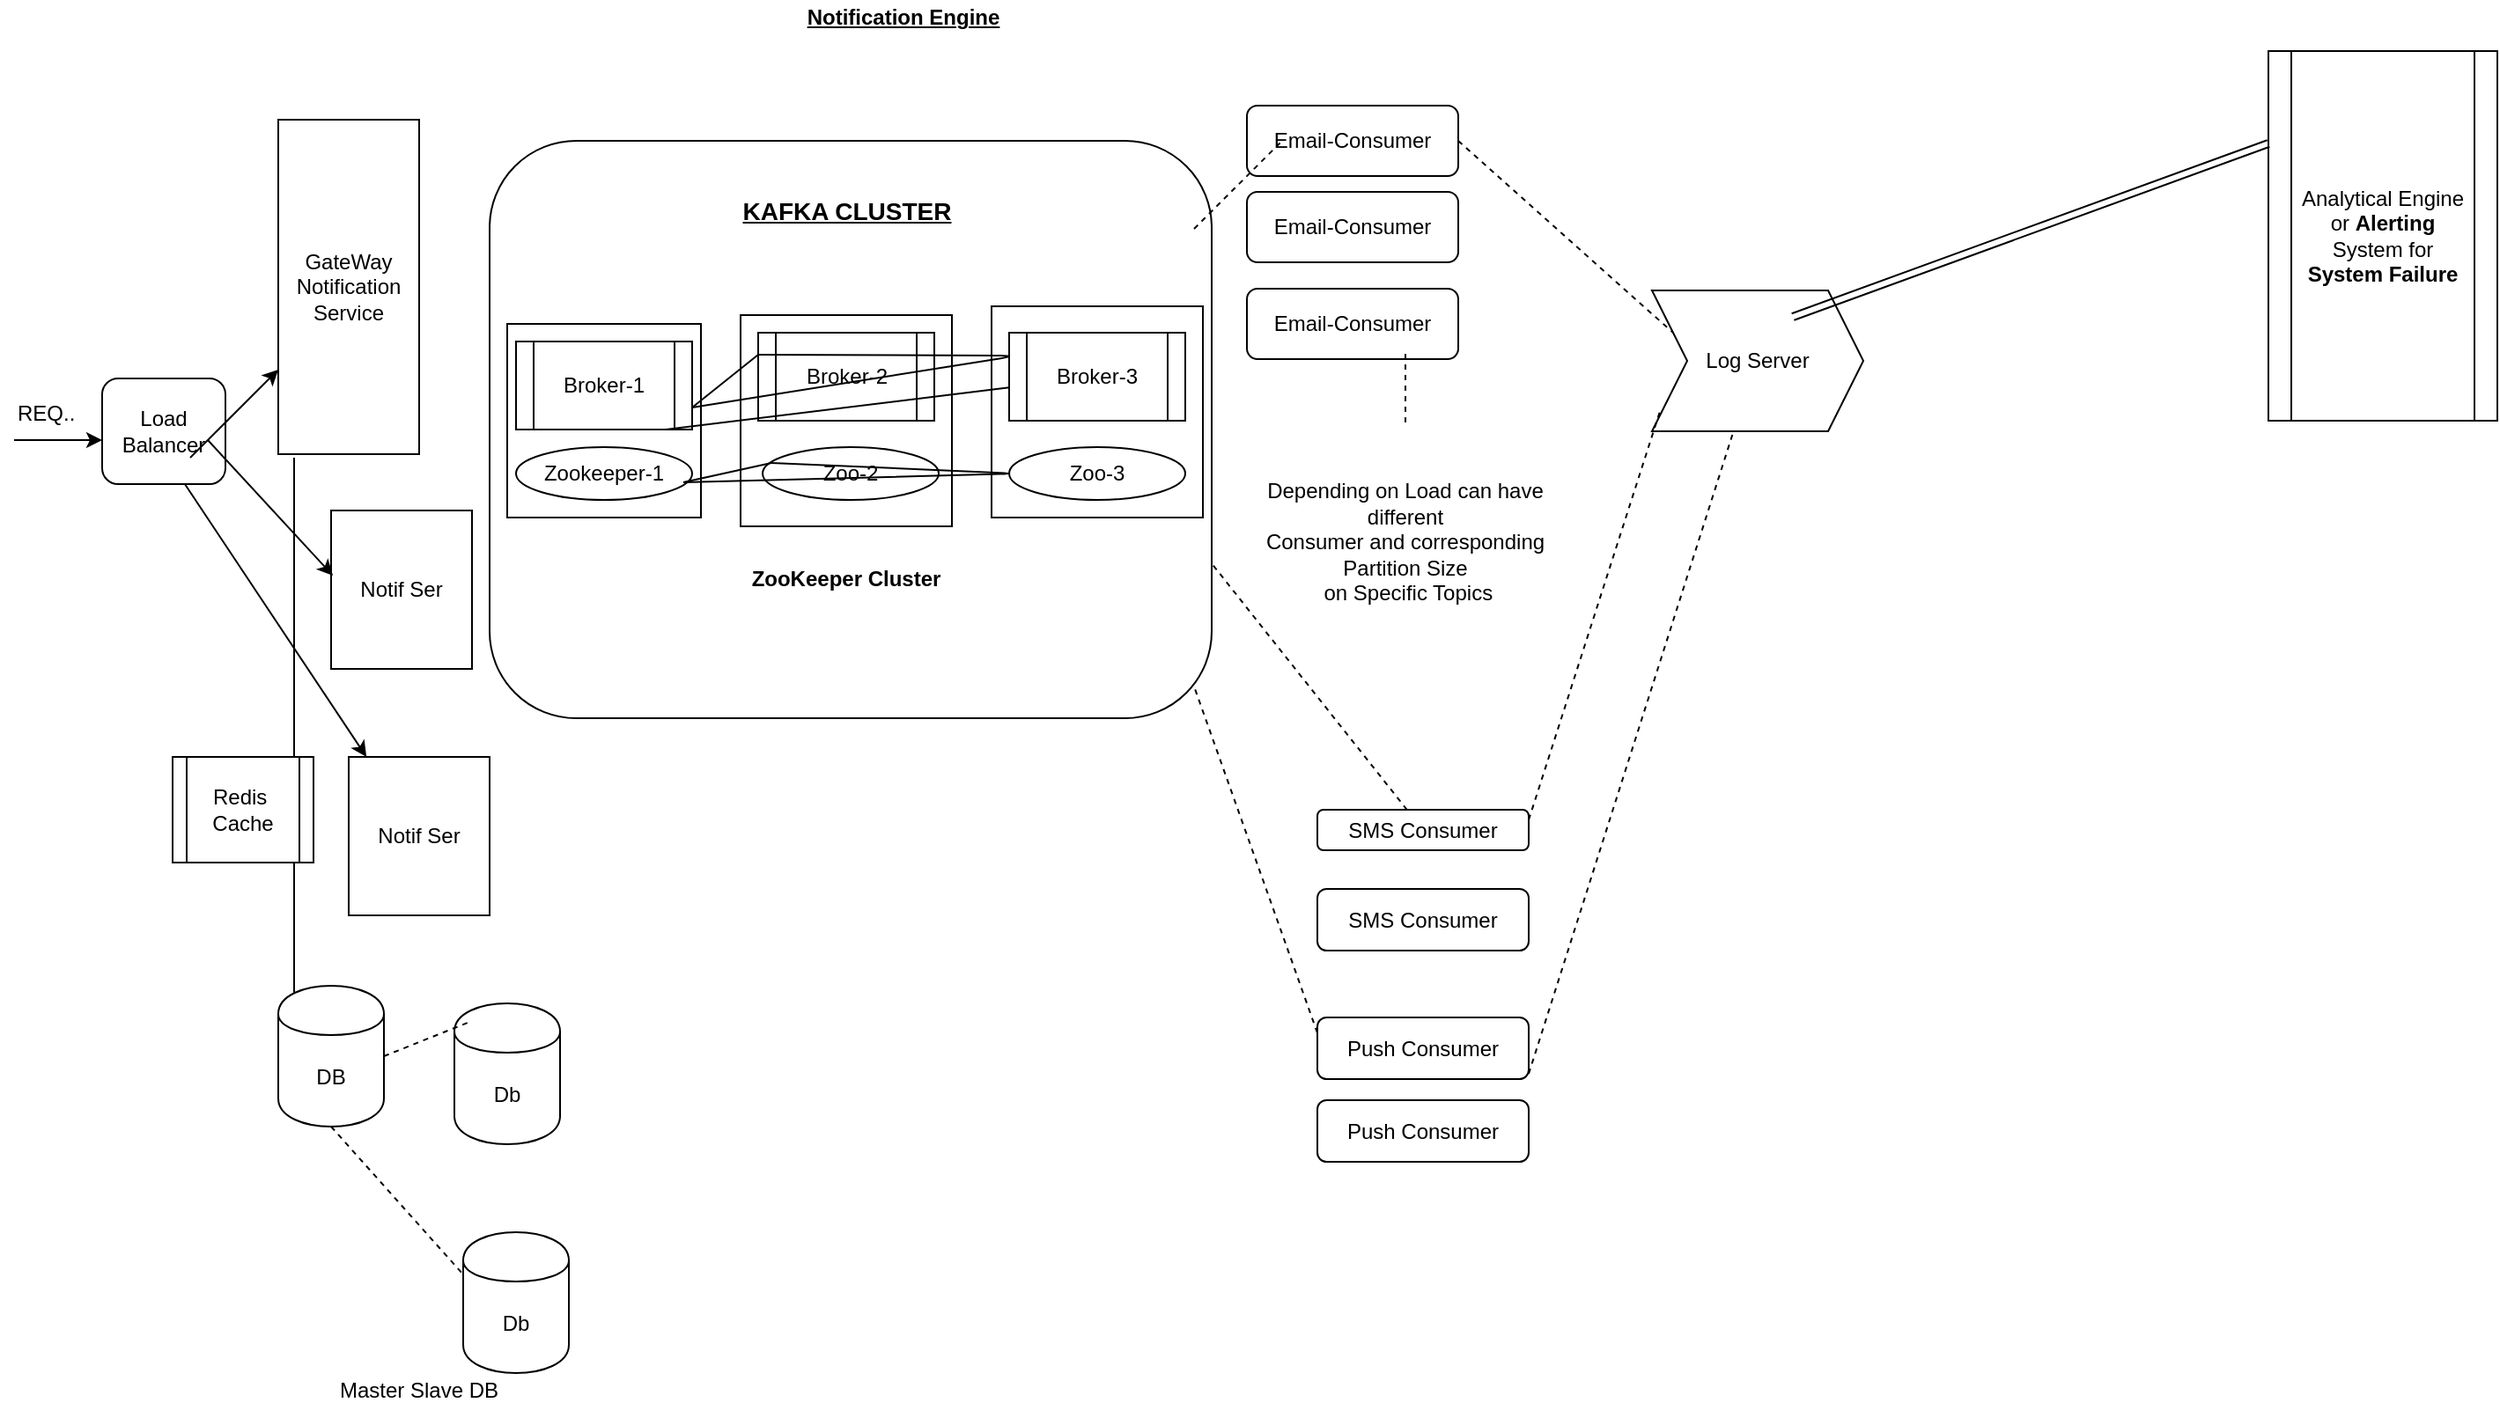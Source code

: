 <mxfile version="12.1.5" type="github" pages="1"><diagram id="N8dQjs-xCigEdq2o4aiV" name="Page-1"><mxGraphModel dx="2638" dy="819" grid="1" gridSize="10" guides="1" tooltips="1" connect="1" arrows="1" fold="1" page="1" pageScale="1" pageWidth="827" pageHeight="1169" math="0" shadow="0"><root><mxCell id="0"/><mxCell id="1" parent="0"/><mxCell id="J-p2UOfFdJL_uJzgX5DV-1" value="Load Balancer" style="rounded=1;whiteSpace=wrap;html=1;" vertex="1" parent="1"><mxGeometry x="10" y="335" width="70" height="60" as="geometry"/></mxCell><mxCell id="J-p2UOfFdJL_uJzgX5DV-4" value="Notif Ser" style="rounded=0;whiteSpace=wrap;html=1;" vertex="1" parent="1"><mxGeometry x="150" y="550" width="80" height="90" as="geometry"/></mxCell><mxCell id="J-p2UOfFdJL_uJzgX5DV-5" value="Notif Ser" style="rounded=0;whiteSpace=wrap;html=1;" vertex="1" parent="1"><mxGeometry x="140" y="410" width="80" height="90" as="geometry"/></mxCell><mxCell id="J-p2UOfFdJL_uJzgX5DV-6" value="GateWay&lt;br&gt;Notification Service" style="rounded=0;whiteSpace=wrap;html=1;" vertex="1" parent="1"><mxGeometry x="110" y="188" width="80" height="190" as="geometry"/></mxCell><mxCell id="J-p2UOfFdJL_uJzgX5DV-8" value="" style="rounded=1;whiteSpace=wrap;html=1;" vertex="1" parent="1"><mxGeometry x="230" y="200" width="410" height="328" as="geometry"/></mxCell><mxCell id="J-p2UOfFdJL_uJzgX5DV-9" value="" style="whiteSpace=wrap;html=1;aspect=fixed;" vertex="1" parent="1"><mxGeometry x="240" y="304" width="110" height="110" as="geometry"/></mxCell><mxCell id="J-p2UOfFdJL_uJzgX5DV-11" value="&lt;b&gt;&lt;font style=&quot;font-size: 14px&quot;&gt;&lt;u&gt;KAFKA CLUSTER&lt;/u&gt;&lt;/font&gt;&lt;/b&gt;" style="text;html=1;strokeColor=none;fillColor=none;align=center;verticalAlign=middle;whiteSpace=wrap;rounded=0;" vertex="1" parent="1"><mxGeometry x="337.5" y="230" width="190" height="20" as="geometry"/></mxCell><mxCell id="J-p2UOfFdJL_uJzgX5DV-12" value="" style="whiteSpace=wrap;html=1;aspect=fixed;" vertex="1" parent="1"><mxGeometry x="372.5" y="299" width="120" height="120" as="geometry"/></mxCell><mxCell id="J-p2UOfFdJL_uJzgX5DV-13" value="" style="whiteSpace=wrap;html=1;aspect=fixed;" vertex="1" parent="1"><mxGeometry x="515" y="294" width="120" height="120" as="geometry"/></mxCell><mxCell id="J-p2UOfFdJL_uJzgX5DV-14" value="Broker-1" style="shape=process;whiteSpace=wrap;html=1;backgroundOutline=1;" vertex="1" parent="1"><mxGeometry x="245" y="314" width="100" height="50" as="geometry"/></mxCell><mxCell id="J-p2UOfFdJL_uJzgX5DV-15" value="Broker-2" style="shape=process;whiteSpace=wrap;html=1;backgroundOutline=1;" vertex="1" parent="1"><mxGeometry x="382.5" y="309" width="100" height="50" as="geometry"/></mxCell><mxCell id="J-p2UOfFdJL_uJzgX5DV-16" value="Broker-3" style="shape=process;whiteSpace=wrap;html=1;backgroundOutline=1;" vertex="1" parent="1"><mxGeometry x="525" y="309" width="100" height="50" as="geometry"/></mxCell><mxCell id="J-p2UOfFdJL_uJzgX5DV-17" value="Zookeeper-1" style="ellipse;whiteSpace=wrap;html=1;" vertex="1" parent="1"><mxGeometry x="245" y="374" width="100" height="30" as="geometry"/></mxCell><mxCell id="J-p2UOfFdJL_uJzgX5DV-18" value="Zoo-2" style="ellipse;whiteSpace=wrap;html=1;" vertex="1" parent="1"><mxGeometry x="385" y="374" width="100" height="30" as="geometry"/></mxCell><mxCell id="J-p2UOfFdJL_uJzgX5DV-19" value="Zoo-3" style="ellipse;whiteSpace=wrap;html=1;" vertex="1" parent="1"><mxGeometry x="525" y="374" width="100" height="30" as="geometry"/></mxCell><mxCell id="J-p2UOfFdJL_uJzgX5DV-20" value="" style="endArrow=none;html=1;entryX=0.05;entryY=0.3;entryDx=0;entryDy=0;entryPerimeter=0;" edge="1" parent="1" target="J-p2UOfFdJL_uJzgX5DV-18"><mxGeometry width="50" height="50" relative="1" as="geometry"><mxPoint x="340" y="394" as="sourcePoint"/><mxPoint x="390" y="344" as="targetPoint"/></mxGeometry></mxCell><mxCell id="J-p2UOfFdJL_uJzgX5DV-21" value="" style="endArrow=none;html=1;entryX=0.05;entryY=0.3;entryDx=0;entryDy=0;entryPerimeter=0;" edge="1" parent="1" target="J-p2UOfFdJL_uJzgX5DV-18"><mxGeometry width="50" height="50" relative="1" as="geometry"><mxPoint x="340" y="394" as="sourcePoint"/><mxPoint x="390" y="383" as="targetPoint"/><Array as="points"><mxPoint x="530" y="389"/></Array></mxGeometry></mxCell><mxCell id="J-p2UOfFdJL_uJzgX5DV-22" value="" style="endArrow=none;html=1;" edge="1" parent="1" target="J-p2UOfFdJL_uJzgX5DV-16"><mxGeometry width="50" height="50" relative="1" as="geometry"><mxPoint x="330" y="364" as="sourcePoint"/><mxPoint x="380" y="314" as="targetPoint"/></mxGeometry></mxCell><mxCell id="J-p2UOfFdJL_uJzgX5DV-23" value="" style="endArrow=none;html=1;exitX=1;exitY=0.75;exitDx=0;exitDy=0;entryX=0;entryY=0.25;entryDx=0;entryDy=0;" edge="1" parent="1" source="J-p2UOfFdJL_uJzgX5DV-14" target="J-p2UOfFdJL_uJzgX5DV-15"><mxGeometry width="50" height="50" relative="1" as="geometry"><mxPoint x="330" y="364" as="sourcePoint"/><mxPoint x="380" y="314" as="targetPoint"/></mxGeometry></mxCell><mxCell id="J-p2UOfFdJL_uJzgX5DV-24" value="" style="endArrow=none;html=1;exitX=1;exitY=0.75;exitDx=0;exitDy=0;entryX=0;entryY=0.25;entryDx=0;entryDy=0;" edge="1" parent="1" source="J-p2UOfFdJL_uJzgX5DV-14" target="J-p2UOfFdJL_uJzgX5DV-15"><mxGeometry width="50" height="50" relative="1" as="geometry"><mxPoint x="345" y="351.5" as="sourcePoint"/><mxPoint x="382.5" y="321.5" as="targetPoint"/><Array as="points"><mxPoint x="530" y="322"/></Array></mxGeometry></mxCell><mxCell id="J-p2UOfFdJL_uJzgX5DV-25" value="DB" style="shape=cylinder;whiteSpace=wrap;html=1;boundedLbl=1;backgroundOutline=1;" vertex="1" parent="1"><mxGeometry x="110" y="680" width="60" height="80" as="geometry"/></mxCell><mxCell id="J-p2UOfFdJL_uJzgX5DV-26" value="Db" style="shape=cylinder;whiteSpace=wrap;html=1;boundedLbl=1;backgroundOutline=1;" vertex="1" parent="1"><mxGeometry x="210" y="690" width="60" height="80" as="geometry"/></mxCell><mxCell id="J-p2UOfFdJL_uJzgX5DV-27" value="Db" style="shape=cylinder;whiteSpace=wrap;html=1;boundedLbl=1;backgroundOutline=1;" vertex="1" parent="1"><mxGeometry x="215" y="820" width="60" height="80" as="geometry"/></mxCell><mxCell id="J-p2UOfFdJL_uJzgX5DV-29" value="" style="endArrow=none;dashed=1;html=1;exitX=1;exitY=0.5;exitDx=0;exitDy=0;" edge="1" parent="1" source="J-p2UOfFdJL_uJzgX5DV-25"><mxGeometry width="50" height="50" relative="1" as="geometry"><mxPoint x="170" y="750" as="sourcePoint"/><mxPoint x="220" y="700" as="targetPoint"/></mxGeometry></mxCell><mxCell id="J-p2UOfFdJL_uJzgX5DV-30" value="" style="endArrow=none;dashed=1;html=1;exitX=0.5;exitY=1;exitDx=0;exitDy=0;entryX=0;entryY=0.3;entryDx=0;entryDy=0;" edge="1" parent="1" source="J-p2UOfFdJL_uJzgX5DV-25" target="J-p2UOfFdJL_uJzgX5DV-27"><mxGeometry width="50" height="50" relative="1" as="geometry"><mxPoint x="140" y="800" as="sourcePoint"/><mxPoint x="190" y="750" as="targetPoint"/></mxGeometry></mxCell><mxCell id="J-p2UOfFdJL_uJzgX5DV-31" value="" style="endArrow=none;html=1;exitX=0.15;exitY=0.05;exitDx=0;exitDy=0;exitPerimeter=0;" edge="1" parent="1" source="J-p2UOfFdJL_uJzgX5DV-25"><mxGeometry width="50" height="50" relative="1" as="geometry"><mxPoint x="100" y="430" as="sourcePoint"/><mxPoint x="119" y="380" as="targetPoint"/></mxGeometry></mxCell><mxCell id="J-p2UOfFdJL_uJzgX5DV-32" value="Redis&amp;nbsp;&lt;br&gt;Cache" style="shape=process;whiteSpace=wrap;html=1;backgroundOutline=1;" vertex="1" parent="1"><mxGeometry x="50" y="550" width="80" height="60" as="geometry"/></mxCell><mxCell id="J-p2UOfFdJL_uJzgX5DV-34" value="" style="endArrow=classic;html=1;" edge="1" parent="1"><mxGeometry width="50" height="50" relative="1" as="geometry"><mxPoint x="60" y="380" as="sourcePoint"/><mxPoint x="110" y="330" as="targetPoint"/></mxGeometry></mxCell><mxCell id="J-p2UOfFdJL_uJzgX5DV-35" value="" style="endArrow=classic;html=1;entryX=0.013;entryY=0.411;entryDx=0;entryDy=0;entryPerimeter=0;" edge="1" parent="1" target="J-p2UOfFdJL_uJzgX5DV-5"><mxGeometry width="50" height="50" relative="1" as="geometry"><mxPoint x="70" y="370" as="sourcePoint"/><mxPoint x="120" y="420" as="targetPoint"/></mxGeometry></mxCell><mxCell id="J-p2UOfFdJL_uJzgX5DV-36" value="" style="endArrow=classic;html=1;exitX=0.671;exitY=1;exitDx=0;exitDy=0;exitPerimeter=0;" edge="1" parent="1" source="J-p2UOfFdJL_uJzgX5DV-1" target="J-p2UOfFdJL_uJzgX5DV-4"><mxGeometry width="50" height="50" relative="1" as="geometry"><mxPoint x="60" y="490" as="sourcePoint"/><mxPoint x="110" y="440" as="targetPoint"/></mxGeometry></mxCell><mxCell id="J-p2UOfFdJL_uJzgX5DV-37" value="Master Slave DB" style="text;html=1;strokeColor=none;fillColor=none;align=center;verticalAlign=middle;whiteSpace=wrap;rounded=0;" vertex="1" parent="1"><mxGeometry x="110" y="900" width="160" height="20" as="geometry"/></mxCell><mxCell id="J-p2UOfFdJL_uJzgX5DV-39" value="" style="endArrow=classic;html=1;" edge="1" parent="1"><mxGeometry width="50" height="50" relative="1" as="geometry"><mxPoint x="-40" y="370" as="sourcePoint"/><mxPoint x="10" y="370" as="targetPoint"/></mxGeometry></mxCell><mxCell id="J-p2UOfFdJL_uJzgX5DV-40" value="REQ.." style="text;html=1;resizable=0;points=[];autosize=1;align=left;verticalAlign=top;spacingTop=-4;" vertex="1" parent="1"><mxGeometry x="-40" y="345" width="50" height="20" as="geometry"/></mxCell><mxCell id="J-p2UOfFdJL_uJzgX5DV-42" value="Email-Consumer" style="rounded=1;whiteSpace=wrap;html=1;" vertex="1" parent="1"><mxGeometry x="660" y="180" width="120" height="40" as="geometry"/></mxCell><mxCell id="J-p2UOfFdJL_uJzgX5DV-44" value="SMS Consumer" style="rounded=1;whiteSpace=wrap;html=1;" vertex="1" parent="1"><mxGeometry x="700" y="580" width="120" height="23" as="geometry"/></mxCell><mxCell id="J-p2UOfFdJL_uJzgX5DV-50" value="Email-Consumer" style="rounded=1;whiteSpace=wrap;html=1;" vertex="1" parent="1"><mxGeometry x="660" y="229" width="120" height="40" as="geometry"/></mxCell><mxCell id="J-p2UOfFdJL_uJzgX5DV-51" value="Email-Consumer" style="rounded=1;whiteSpace=wrap;html=1;" vertex="1" parent="1"><mxGeometry x="660" y="284" width="120" height="40" as="geometry"/></mxCell><mxCell id="J-p2UOfFdJL_uJzgX5DV-52" value="SMS Consumer" style="rounded=1;whiteSpace=wrap;html=1;" vertex="1" parent="1"><mxGeometry x="700" y="625" width="120" height="35" as="geometry"/></mxCell><mxCell id="J-p2UOfFdJL_uJzgX5DV-53" value="Push Consumer" style="rounded=1;whiteSpace=wrap;html=1;" vertex="1" parent="1"><mxGeometry x="700" y="698" width="120" height="35" as="geometry"/></mxCell><mxCell id="J-p2UOfFdJL_uJzgX5DV-54" value="Push Consumer" style="rounded=1;whiteSpace=wrap;html=1;" vertex="1" parent="1"><mxGeometry x="700" y="745" width="120" height="35" as="geometry"/></mxCell><mxCell id="J-p2UOfFdJL_uJzgX5DV-55" value="" style="endArrow=none;dashed=1;html=1;" edge="1" parent="1"><mxGeometry width="50" height="50" relative="1" as="geometry"><mxPoint x="750" y="360" as="sourcePoint"/><mxPoint x="750" y="320" as="targetPoint"/></mxGeometry></mxCell><mxCell id="J-p2UOfFdJL_uJzgX5DV-57" value="Log Server" style="shape=step;perimeter=stepPerimeter;whiteSpace=wrap;html=1;fixedSize=1;" vertex="1" parent="1"><mxGeometry x="890" y="285" width="120" height="80" as="geometry"/></mxCell><mxCell id="J-p2UOfFdJL_uJzgX5DV-59" value="Analytical Engine&lt;br&gt;or &lt;b&gt;Alerting&lt;/b&gt; System for &lt;b&gt;System Failure&lt;/b&gt;" style="shape=process;whiteSpace=wrap;html=1;backgroundOutline=1;" vertex="1" parent="1"><mxGeometry x="1240" y="149" width="130" height="210" as="geometry"/></mxCell><mxCell id="J-p2UOfFdJL_uJzgX5DV-60" value="" style="shape=link;html=1;entryX=0;entryY=0.25;entryDx=0;entryDy=0;" edge="1" parent="1" target="J-p2UOfFdJL_uJzgX5DV-59"><mxGeometry width="50" height="50" relative="1" as="geometry"><mxPoint x="970" y="300" as="sourcePoint"/><mxPoint x="1030" y="250" as="targetPoint"/></mxGeometry></mxCell><mxCell id="J-p2UOfFdJL_uJzgX5DV-61" value="" style="endArrow=none;dashed=1;html=1;exitX=1;exitY=0.5;exitDx=0;exitDy=0;entryX=0;entryY=0.25;entryDx=0;entryDy=0;" edge="1" parent="1" source="J-p2UOfFdJL_uJzgX5DV-42" target="J-p2UOfFdJL_uJzgX5DV-57"><mxGeometry width="50" height="50" relative="1" as="geometry"><mxPoint x="760" y="230" as="sourcePoint"/><mxPoint x="810" y="180" as="targetPoint"/></mxGeometry></mxCell><mxCell id="J-p2UOfFdJL_uJzgX5DV-65" value="" style="endArrow=none;dashed=1;html=1;entryX=0.042;entryY=0.838;entryDx=0;entryDy=0;entryPerimeter=0;exitX=1;exitY=0.25;exitDx=0;exitDy=0;" edge="1" parent="1" source="J-p2UOfFdJL_uJzgX5DV-44" target="J-p2UOfFdJL_uJzgX5DV-57"><mxGeometry width="50" height="50" relative="1" as="geometry"><mxPoint x="780" y="430" as="sourcePoint"/><mxPoint x="830" y="380" as="targetPoint"/></mxGeometry></mxCell><mxCell id="J-p2UOfFdJL_uJzgX5DV-66" value="" style="endArrow=none;dashed=1;html=1;entryX=0.383;entryY=1.013;entryDx=0;entryDy=0;entryPerimeter=0;" edge="1" parent="1" target="J-p2UOfFdJL_uJzgX5DV-57"><mxGeometry width="50" height="50" relative="1" as="geometry"><mxPoint x="820" y="730" as="sourcePoint"/><mxPoint x="930" y="560" as="targetPoint"/></mxGeometry></mxCell><mxCell id="J-p2UOfFdJL_uJzgX5DV-67" value="" style="endArrow=none;dashed=1;html=1;" edge="1" parent="1"><mxGeometry width="50" height="50" relative="1" as="geometry"><mxPoint x="630" y="250" as="sourcePoint"/><mxPoint x="680" y="200" as="targetPoint"/></mxGeometry></mxCell><mxCell id="J-p2UOfFdJL_uJzgX5DV-68" value="" style="endArrow=none;dashed=1;html=1;entryX=1;entryY=0.732;entryDx=0;entryDy=0;entryPerimeter=0;" edge="1" parent="1" source="J-p2UOfFdJL_uJzgX5DV-44" target="J-p2UOfFdJL_uJzgX5DV-8"><mxGeometry width="50" height="50" relative="1" as="geometry"><mxPoint x="589.289" y="471.5" as="sourcePoint"/><mxPoint x="589.289" y="421.5" as="targetPoint"/></mxGeometry></mxCell><mxCell id="J-p2UOfFdJL_uJzgX5DV-69" value="" style="endArrow=none;dashed=1;html=1;exitX=0;exitY=0.25;exitDx=0;exitDy=0;" edge="1" parent="1" source="J-p2UOfFdJL_uJzgX5DV-53"><mxGeometry width="50" height="50" relative="1" as="geometry"><mxPoint x="580" y="560" as="sourcePoint"/><mxPoint x="630" y="510" as="targetPoint"/></mxGeometry></mxCell><mxCell id="J-p2UOfFdJL_uJzgX5DV-70" value="&lt;b&gt;ZooKeeper Cluster&lt;/b&gt;" style="text;html=1;strokeColor=none;fillColor=none;align=center;verticalAlign=middle;whiteSpace=wrap;rounded=0;" vertex="1" parent="1"><mxGeometry x="345" y="439" width="175" height="20" as="geometry"/></mxCell><mxCell id="J-p2UOfFdJL_uJzgX5DV-74" value="&lt;b&gt;&lt;u&gt;Notification Engine&lt;/u&gt;&lt;/b&gt;" style="text;html=1;strokeColor=none;fillColor=none;align=center;verticalAlign=middle;whiteSpace=wrap;rounded=0;" vertex="1" parent="1"><mxGeometry x="230" y="120" width="470" height="20" as="geometry"/></mxCell><mxCell id="J-p2UOfFdJL_uJzgX5DV-75" value="Depending on Load can have different &lt;br&gt;Consumer and corresponding Partition Size&lt;br&gt;&amp;nbsp;on Specific Topics&lt;br&gt;&lt;br&gt;" style="text;html=1;strokeColor=none;fillColor=none;align=center;verticalAlign=middle;whiteSpace=wrap;rounded=0;" vertex="1" parent="1"><mxGeometry x="660" y="335" width="180" height="200" as="geometry"/></mxCell></root></mxGraphModel></diagram></mxfile>